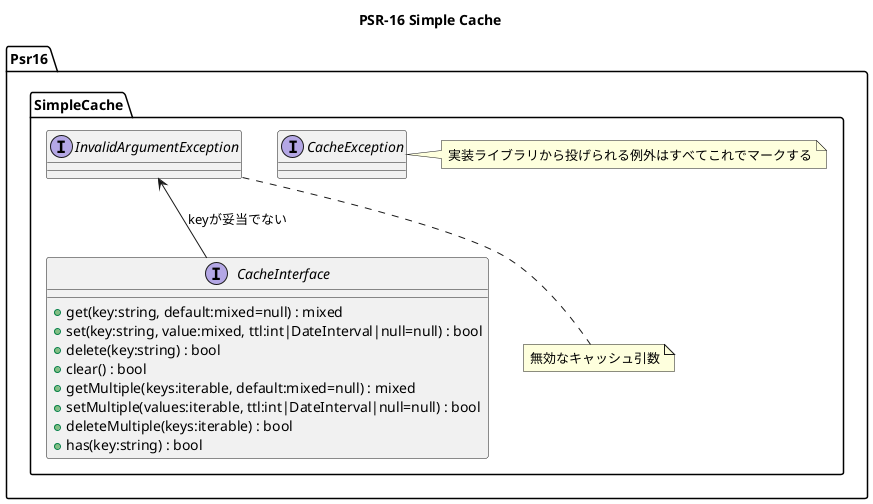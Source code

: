 @startuml
title
  PSR-16 Simple Cache
endtitle


package Psr16.SimpleCache {
  interface CacheInterface {
    + get(key:string, default:mixed=null) : mixed
    + set(key:string, value:mixed, ttl:int|DateInterval|null=null) : bool
    + delete(key:string) : bool
    + clear() : bool
    + getMultiple(keys:iterable, default:mixed=null) : mixed
    + setMultiple(values:iterable, ttl:int|DateInterval|null=null) : bool
    + deleteMultiple(keys:iterable) : bool
    + has(key:string) : bool
  }
  InvalidArgumentException <-- CacheInterface : keyが妥当でない

  interface CacheException
  note right of CacheException: 実装ライブラリから投げられる例外はすべてこれでマークする
  interface InvalidArgumentException
  note bottom of InvalidArgumentException: 無効なキャッシュ引数
}

@enduml
